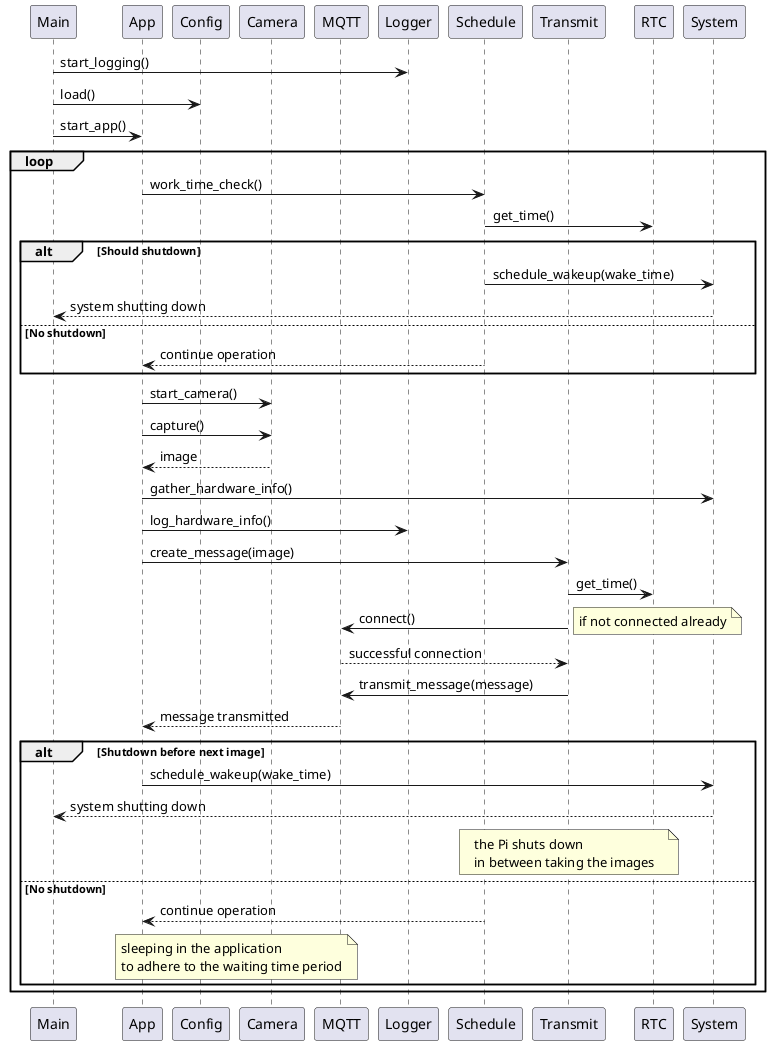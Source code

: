 @startuml sequence_diagram

participant Main
participant App
participant Config
participant Camera
participant MQTT
participant Logger
participant Schedule
participant Transmit
participant RTC
participant System

Main -> Logger: start_logging()
Main -> Config: load()
Main -> App: start_app()

loop
    App -> Schedule: work_time_check()
    Schedule -> RTC: get_time()
    alt Should shutdown
        Schedule -> System: schedule_wakeup(wake_time)
        System --> Main: system shutting down
    else No shutdown
        Schedule --> App: continue operation
    end

    App -> Camera: start_camera()
    App -> Camera: capture()
    Camera --> App: image
    App -> System: gather_hardware_info()
    App -> Logger: log_hardware_info()
    App -> Transmit: create_message(image)
    Transmit -> RTC: get_time()

    Transmit -> MQTT: connect()
    note right: if not connected already
    MQTT --> Transmit: successful connection
    Transmit -> MQTT: transmit_message(message)
    MQTT --> App: message transmitted

    alt Shutdown before next image
        App -> System: schedule_wakeup(wake_time)
        System --> Main: system shutting down
        note over RTC, Schedule
        the Pi shuts down
        in between taking the images
        endnote
    else No shutdown
        Schedule --> App: continue operation
        note over Config, Camera
        sleeping in the application
        to adhere to the waiting time period
        end note
    end
end

@enduml